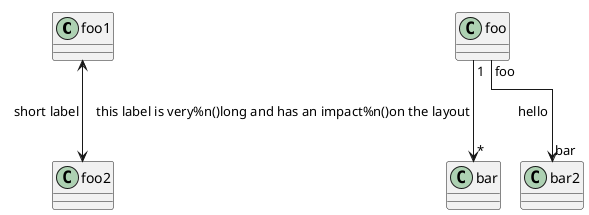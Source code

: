 {
  "sha1": "pb1q1at7bu28pjfyn9qfcie7d3qyecv",
  "insertion": {
    "when": "2024-06-04T17:28:40.907Z",
    "user": "plantuml@gmail.com"
  }
}
@startuml
!pragma layout elk
class foo1
class foo2
foo1 <--> foo2 : short label

foo "1" --> "*" bar : this label is very%n()long and has an impact%n()on the layout
foo "foo" --> "bar" bar2 : hello

@enduml
